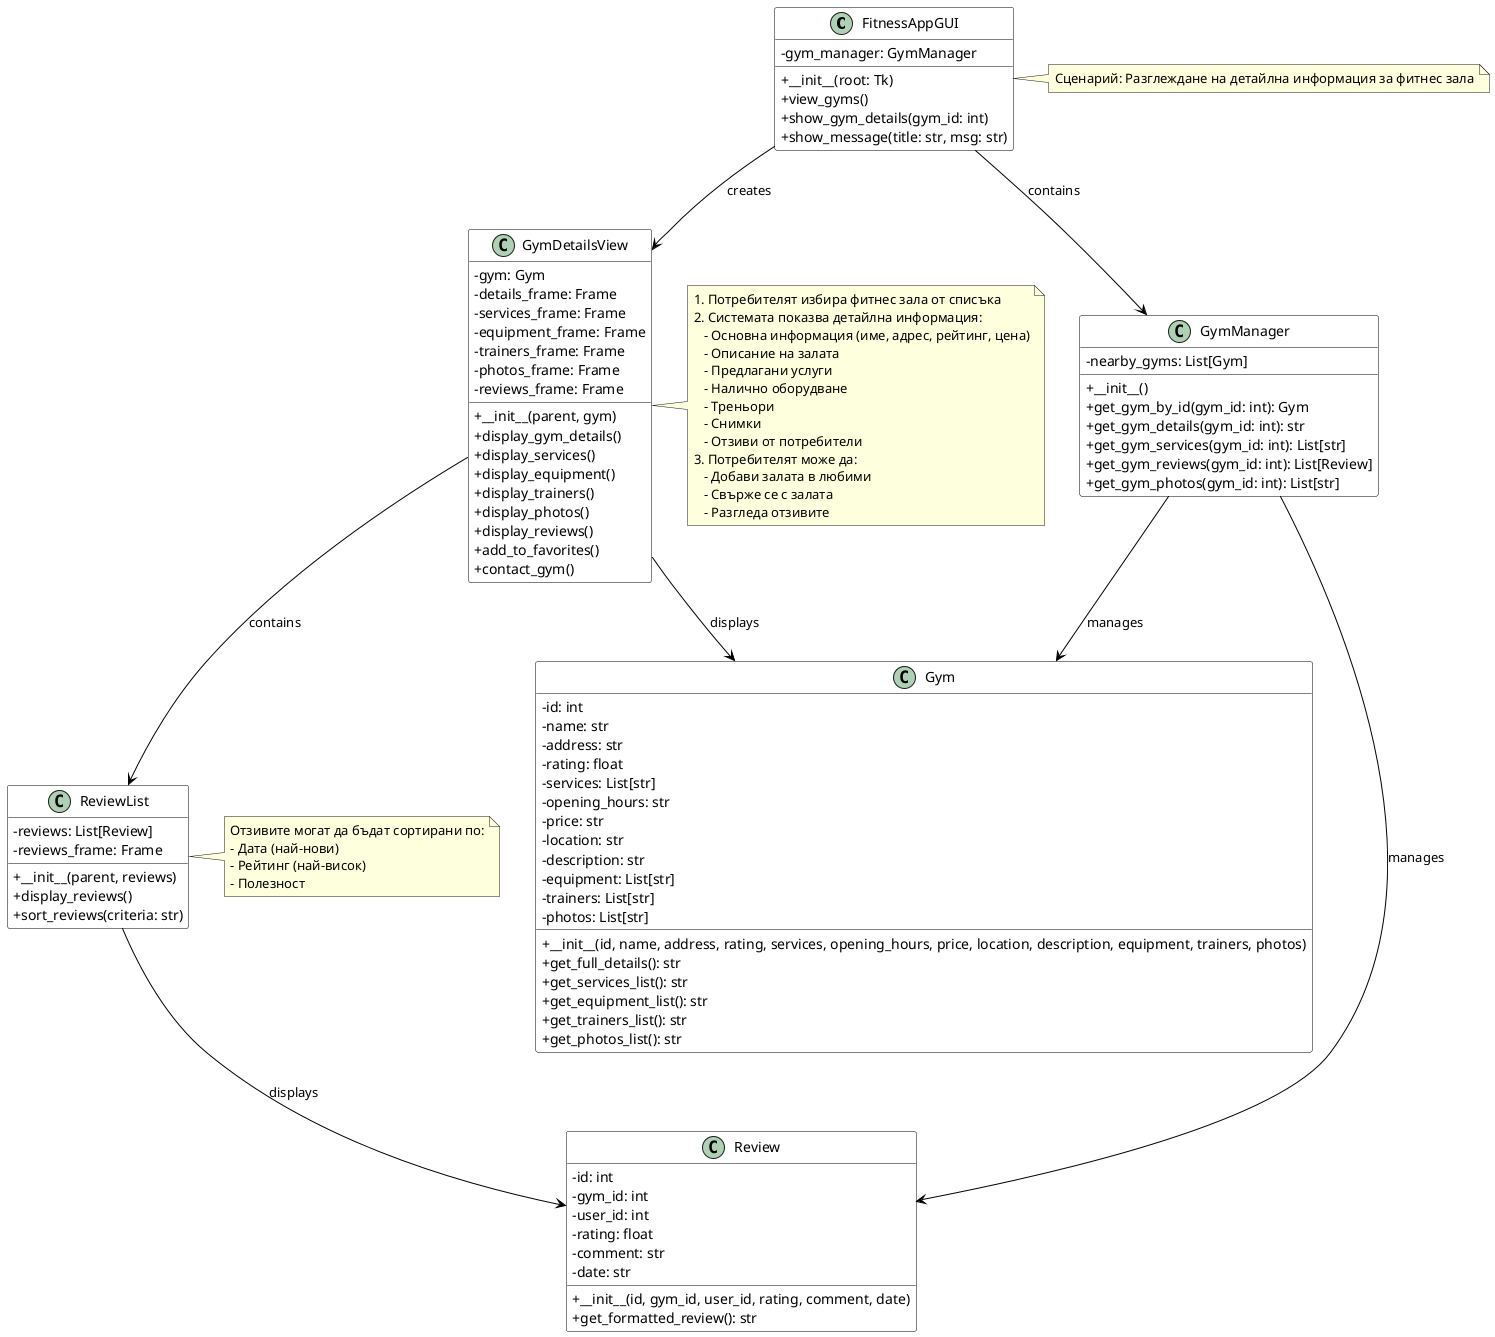 @startuml Gym Details Viewing Scenario

' Стилове
skinparam classAttributeIconSize 0
skinparam class {
  BackgroundColor White
  ArrowColor Black
  BorderColor Black
}

' Основни класове за сценария с разглеждане на детайли за фитнес зала
class FitnessAppGUI {
  - gym_manager: GymManager
  + __init__(root: Tk)
  + view_gyms()
  + show_gym_details(gym_id: int)
  + show_message(title: str, msg: str)
}

class GymManager {
  - nearby_gyms: List[Gym]
  + __init__()
  + get_gym_by_id(gym_id: int): Gym
  + get_gym_details(gym_id: int): str
  + get_gym_services(gym_id: int): List[str]
  + get_gym_reviews(gym_id: int): List[Review]
  + get_gym_photos(gym_id: int): List[str]
}

' Модели
class Gym {
  - id: int
  - name: str
  - address: str
  - rating: float
  - services: List[str]
  - opening_hours: str
  - price: str
  - location: str
  - description: str
  - equipment: List[str]
  - trainers: List[str]
  - photos: List[str]
  + __init__(id, name, address, rating, services, opening_hours, price, location, description, equipment, trainers, photos)
  + get_full_details(): str
  + get_services_list(): str
  + get_equipment_list(): str
  + get_trainers_list(): str
  + get_photos_list(): str
}

class Review {
  - id: int
  - gym_id: int
  - user_id: int
  - rating: float
  - comment: str
  - date: str
  + __init__(id, gym_id, user_id, rating, comment, date)
  + get_formatted_review(): str
}

' Форми
class GymDetailsView {
  - gym: Gym
  - details_frame: Frame
  - services_frame: Frame
  - equipment_frame: Frame
  - trainers_frame: Frame
  - photos_frame: Frame
  - reviews_frame: Frame
  + __init__(parent, gym)
  + display_gym_details()
  + display_services()
  + display_equipment()
  + display_trainers()
  + display_photos()
  + display_reviews()
  + add_to_favorites()
  + contact_gym()
}

class ReviewList {
  - reviews: List[Review]
  - reviews_frame: Frame
  + __init__(parent, reviews)
  + display_reviews()
  + sort_reviews(criteria: str)
}

' Връзки
FitnessAppGUI --> GymManager : contains
FitnessAppGUI --> GymDetailsView : creates

GymManager --> Gym : manages
GymManager --> Review : manages

GymDetailsView --> Gym : displays
GymDetailsView --> ReviewList : contains

ReviewList --> Review : displays

' Сценарий
note right of FitnessAppGUI
  Сценарий: Разглеждане на детайлна информация за фитнес зала
end note

note right of GymDetailsView
  1. Потребителят избира фитнес зала от списъка
  2. Системата показва детайлна информация:
     - Основна информация (име, адрес, рейтинг, цена)
     - Описание на залата
     - Предлагани услуги
     - Налично оборудване
     - Треньори
     - Снимки
     - Отзиви от потребители
  3. Потребителят може да:
     - Добави залата в любими
     - Свърже се с залата
     - Разгледа отзивите
end note

note right of ReviewList
  Отзивите могат да бъдат сортирани по:
  - Дата (най-нови)
  - Рейтинг (най-висок)
  - Полезност
end note

@enduml 